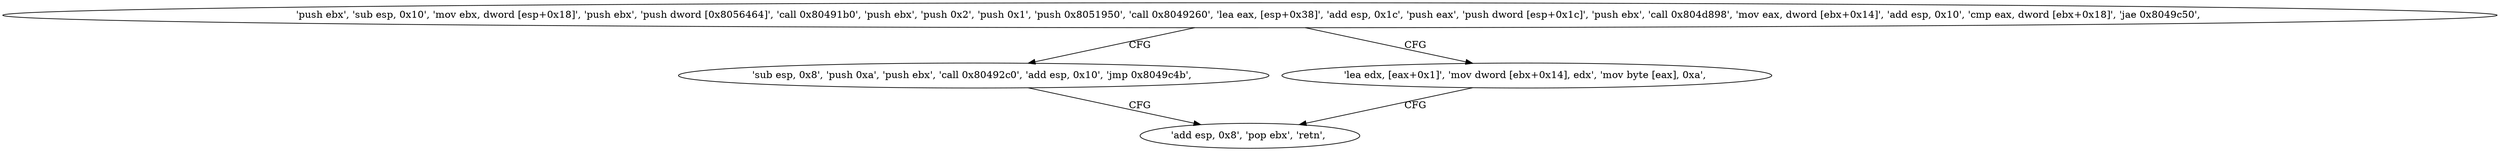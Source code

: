 digraph "func" {
"134519810" [label = "'push ebx', 'sub esp, 0x10', 'mov ebx, dword [esp+0x18]', 'push ebx', 'push dword [0x8056464]', 'call 0x80491b0', 'push ebx', 'push 0x2', 'push 0x1', 'push 0x8051950', 'call 0x8049260', 'lea eax, [esp+0x38]', 'add esp, 0x1c', 'push eax', 'push dword [esp+0x1c]', 'push ebx', 'call 0x804d898', 'mov eax, dword [ebx+0x14]', 'add esp, 0x10', 'cmp eax, dword [ebx+0x18]', 'jae 0x8049c50', " ]
"134519888" [label = "'sub esp, 0x8', 'push 0xa', 'push ebx', 'call 0x80492c0', 'add esp, 0x10', 'jmp 0x8049c4b', " ]
"134519874" [label = "'lea edx, [eax+0x1]', 'mov dword [ebx+0x14], edx', 'mov byte [eax], 0xa', " ]
"134519883" [label = "'add esp, 0x8', 'pop ebx', 'retn', " ]
"134519810" -> "134519888" [ label = "CFG" ]
"134519810" -> "134519874" [ label = "CFG" ]
"134519888" -> "134519883" [ label = "CFG" ]
"134519874" -> "134519883" [ label = "CFG" ]
}

